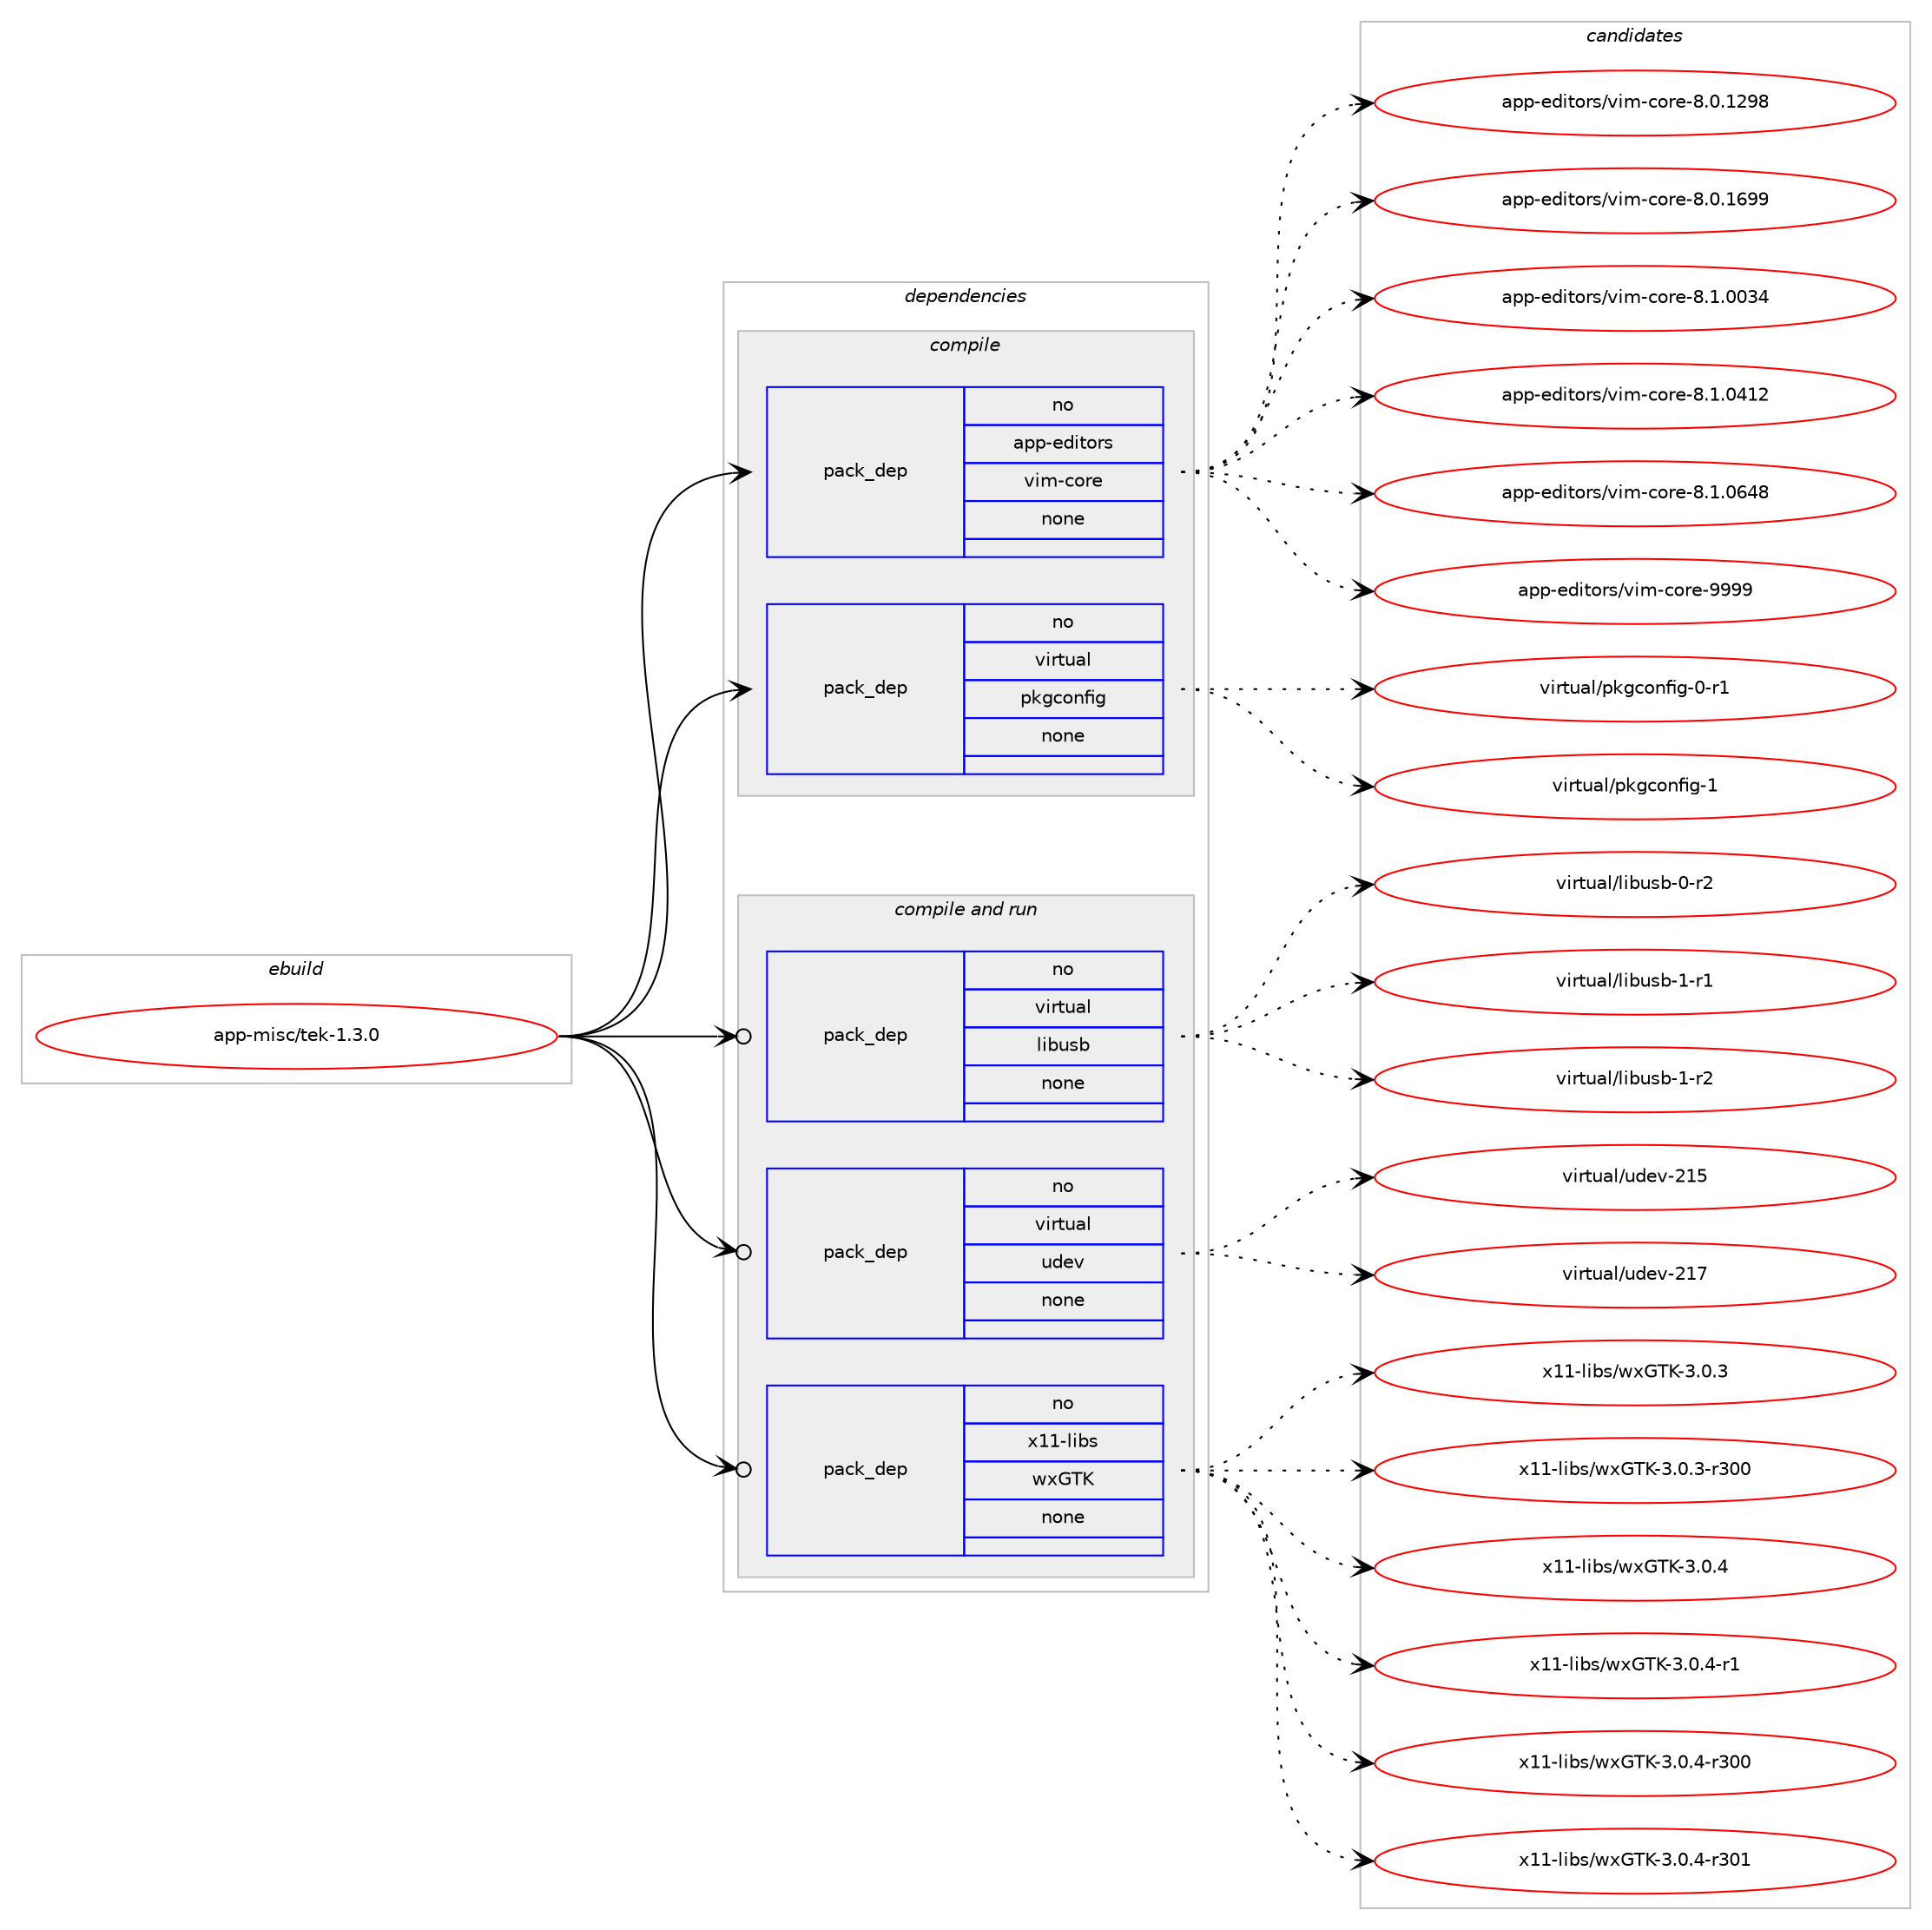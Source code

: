 digraph prolog {

# *************
# Graph options
# *************

newrank=true;
concentrate=true;
compound=true;
graph [rankdir=LR,fontname=Helvetica,fontsize=10,ranksep=1.5];#, ranksep=2.5, nodesep=0.2];
edge  [arrowhead=vee];
node  [fontname=Helvetica,fontsize=10];

# **********
# The ebuild
# **********

subgraph cluster_leftcol {
color=gray;
rank=same;
label=<<i>ebuild</i>>;
id [label="app-misc/tek-1.3.0", color=red, width=4, href="../app-misc/tek-1.3.0.svg"];
}

# ****************
# The dependencies
# ****************

subgraph cluster_midcol {
color=gray;
label=<<i>dependencies</i>>;
subgraph cluster_compile {
fillcolor="#eeeeee";
style=filled;
label=<<i>compile</i>>;
subgraph pack927004 {
dependency1301118 [label=<<TABLE BORDER="0" CELLBORDER="1" CELLSPACING="0" CELLPADDING="4" WIDTH="220"><TR><TD ROWSPAN="6" CELLPADDING="30">pack_dep</TD></TR><TR><TD WIDTH="110">no</TD></TR><TR><TD>app-editors</TD></TR><TR><TD>vim-core</TD></TR><TR><TD>none</TD></TR><TR><TD></TD></TR></TABLE>>, shape=none, color=blue];
}
id:e -> dependency1301118:w [weight=20,style="solid",arrowhead="vee"];
subgraph pack927005 {
dependency1301119 [label=<<TABLE BORDER="0" CELLBORDER="1" CELLSPACING="0" CELLPADDING="4" WIDTH="220"><TR><TD ROWSPAN="6" CELLPADDING="30">pack_dep</TD></TR><TR><TD WIDTH="110">no</TD></TR><TR><TD>virtual</TD></TR><TR><TD>pkgconfig</TD></TR><TR><TD>none</TD></TR><TR><TD></TD></TR></TABLE>>, shape=none, color=blue];
}
id:e -> dependency1301119:w [weight=20,style="solid",arrowhead="vee"];
}
subgraph cluster_compileandrun {
fillcolor="#eeeeee";
style=filled;
label=<<i>compile and run</i>>;
subgraph pack927006 {
dependency1301120 [label=<<TABLE BORDER="0" CELLBORDER="1" CELLSPACING="0" CELLPADDING="4" WIDTH="220"><TR><TD ROWSPAN="6" CELLPADDING="30">pack_dep</TD></TR><TR><TD WIDTH="110">no</TD></TR><TR><TD>virtual</TD></TR><TR><TD>libusb</TD></TR><TR><TD>none</TD></TR><TR><TD></TD></TR></TABLE>>, shape=none, color=blue];
}
id:e -> dependency1301120:w [weight=20,style="solid",arrowhead="odotvee"];
subgraph pack927007 {
dependency1301121 [label=<<TABLE BORDER="0" CELLBORDER="1" CELLSPACING="0" CELLPADDING="4" WIDTH="220"><TR><TD ROWSPAN="6" CELLPADDING="30">pack_dep</TD></TR><TR><TD WIDTH="110">no</TD></TR><TR><TD>virtual</TD></TR><TR><TD>udev</TD></TR><TR><TD>none</TD></TR><TR><TD></TD></TR></TABLE>>, shape=none, color=blue];
}
id:e -> dependency1301121:w [weight=20,style="solid",arrowhead="odotvee"];
subgraph pack927008 {
dependency1301122 [label=<<TABLE BORDER="0" CELLBORDER="1" CELLSPACING="0" CELLPADDING="4" WIDTH="220"><TR><TD ROWSPAN="6" CELLPADDING="30">pack_dep</TD></TR><TR><TD WIDTH="110">no</TD></TR><TR><TD>x11-libs</TD></TR><TR><TD>wxGTK</TD></TR><TR><TD>none</TD></TR><TR><TD></TD></TR></TABLE>>, shape=none, color=blue];
}
id:e -> dependency1301122:w [weight=20,style="solid",arrowhead="odotvee"];
}
subgraph cluster_run {
fillcolor="#eeeeee";
style=filled;
label=<<i>run</i>>;
}
}

# **************
# The candidates
# **************

subgraph cluster_choices {
rank=same;
color=gray;
label=<<i>candidates</i>>;

subgraph choice927004 {
color=black;
nodesep=1;
choice9711211245101100105116111114115471181051094599111114101455646484649505756 [label="app-editors/vim-core-8.0.1298", color=red, width=4,href="../app-editors/vim-core-8.0.1298.svg"];
choice9711211245101100105116111114115471181051094599111114101455646484649545757 [label="app-editors/vim-core-8.0.1699", color=red, width=4,href="../app-editors/vim-core-8.0.1699.svg"];
choice9711211245101100105116111114115471181051094599111114101455646494648485152 [label="app-editors/vim-core-8.1.0034", color=red, width=4,href="../app-editors/vim-core-8.1.0034.svg"];
choice9711211245101100105116111114115471181051094599111114101455646494648524950 [label="app-editors/vim-core-8.1.0412", color=red, width=4,href="../app-editors/vim-core-8.1.0412.svg"];
choice9711211245101100105116111114115471181051094599111114101455646494648545256 [label="app-editors/vim-core-8.1.0648", color=red, width=4,href="../app-editors/vim-core-8.1.0648.svg"];
choice97112112451011001051161111141154711810510945991111141014557575757 [label="app-editors/vim-core-9999", color=red, width=4,href="../app-editors/vim-core-9999.svg"];
dependency1301118:e -> choice9711211245101100105116111114115471181051094599111114101455646484649505756:w [style=dotted,weight="100"];
dependency1301118:e -> choice9711211245101100105116111114115471181051094599111114101455646484649545757:w [style=dotted,weight="100"];
dependency1301118:e -> choice9711211245101100105116111114115471181051094599111114101455646494648485152:w [style=dotted,weight="100"];
dependency1301118:e -> choice9711211245101100105116111114115471181051094599111114101455646494648524950:w [style=dotted,weight="100"];
dependency1301118:e -> choice9711211245101100105116111114115471181051094599111114101455646494648545256:w [style=dotted,weight="100"];
dependency1301118:e -> choice97112112451011001051161111141154711810510945991111141014557575757:w [style=dotted,weight="100"];
}
subgraph choice927005 {
color=black;
nodesep=1;
choice11810511411611797108471121071039911111010210510345484511449 [label="virtual/pkgconfig-0-r1", color=red, width=4,href="../virtual/pkgconfig-0-r1.svg"];
choice1181051141161179710847112107103991111101021051034549 [label="virtual/pkgconfig-1", color=red, width=4,href="../virtual/pkgconfig-1.svg"];
dependency1301119:e -> choice11810511411611797108471121071039911111010210510345484511449:w [style=dotted,weight="100"];
dependency1301119:e -> choice1181051141161179710847112107103991111101021051034549:w [style=dotted,weight="100"];
}
subgraph choice927006 {
color=black;
nodesep=1;
choice1181051141161179710847108105981171159845484511450 [label="virtual/libusb-0-r2", color=red, width=4,href="../virtual/libusb-0-r2.svg"];
choice1181051141161179710847108105981171159845494511449 [label="virtual/libusb-1-r1", color=red, width=4,href="../virtual/libusb-1-r1.svg"];
choice1181051141161179710847108105981171159845494511450 [label="virtual/libusb-1-r2", color=red, width=4,href="../virtual/libusb-1-r2.svg"];
dependency1301120:e -> choice1181051141161179710847108105981171159845484511450:w [style=dotted,weight="100"];
dependency1301120:e -> choice1181051141161179710847108105981171159845494511449:w [style=dotted,weight="100"];
dependency1301120:e -> choice1181051141161179710847108105981171159845494511450:w [style=dotted,weight="100"];
}
subgraph choice927007 {
color=black;
nodesep=1;
choice118105114116117971084711710010111845504953 [label="virtual/udev-215", color=red, width=4,href="../virtual/udev-215.svg"];
choice118105114116117971084711710010111845504955 [label="virtual/udev-217", color=red, width=4,href="../virtual/udev-217.svg"];
dependency1301121:e -> choice118105114116117971084711710010111845504953:w [style=dotted,weight="100"];
dependency1301121:e -> choice118105114116117971084711710010111845504955:w [style=dotted,weight="100"];
}
subgraph choice927008 {
color=black;
nodesep=1;
choice1204949451081059811547119120718475455146484651 [label="x11-libs/wxGTK-3.0.3", color=red, width=4,href="../x11-libs/wxGTK-3.0.3.svg"];
choice120494945108105981154711912071847545514648465145114514848 [label="x11-libs/wxGTK-3.0.3-r300", color=red, width=4,href="../x11-libs/wxGTK-3.0.3-r300.svg"];
choice1204949451081059811547119120718475455146484652 [label="x11-libs/wxGTK-3.0.4", color=red, width=4,href="../x11-libs/wxGTK-3.0.4.svg"];
choice12049494510810598115471191207184754551464846524511449 [label="x11-libs/wxGTK-3.0.4-r1", color=red, width=4,href="../x11-libs/wxGTK-3.0.4-r1.svg"];
choice120494945108105981154711912071847545514648465245114514848 [label="x11-libs/wxGTK-3.0.4-r300", color=red, width=4,href="../x11-libs/wxGTK-3.0.4-r300.svg"];
choice120494945108105981154711912071847545514648465245114514849 [label="x11-libs/wxGTK-3.0.4-r301", color=red, width=4,href="../x11-libs/wxGTK-3.0.4-r301.svg"];
dependency1301122:e -> choice1204949451081059811547119120718475455146484651:w [style=dotted,weight="100"];
dependency1301122:e -> choice120494945108105981154711912071847545514648465145114514848:w [style=dotted,weight="100"];
dependency1301122:e -> choice1204949451081059811547119120718475455146484652:w [style=dotted,weight="100"];
dependency1301122:e -> choice12049494510810598115471191207184754551464846524511449:w [style=dotted,weight="100"];
dependency1301122:e -> choice120494945108105981154711912071847545514648465245114514848:w [style=dotted,weight="100"];
dependency1301122:e -> choice120494945108105981154711912071847545514648465245114514849:w [style=dotted,weight="100"];
}
}

}
